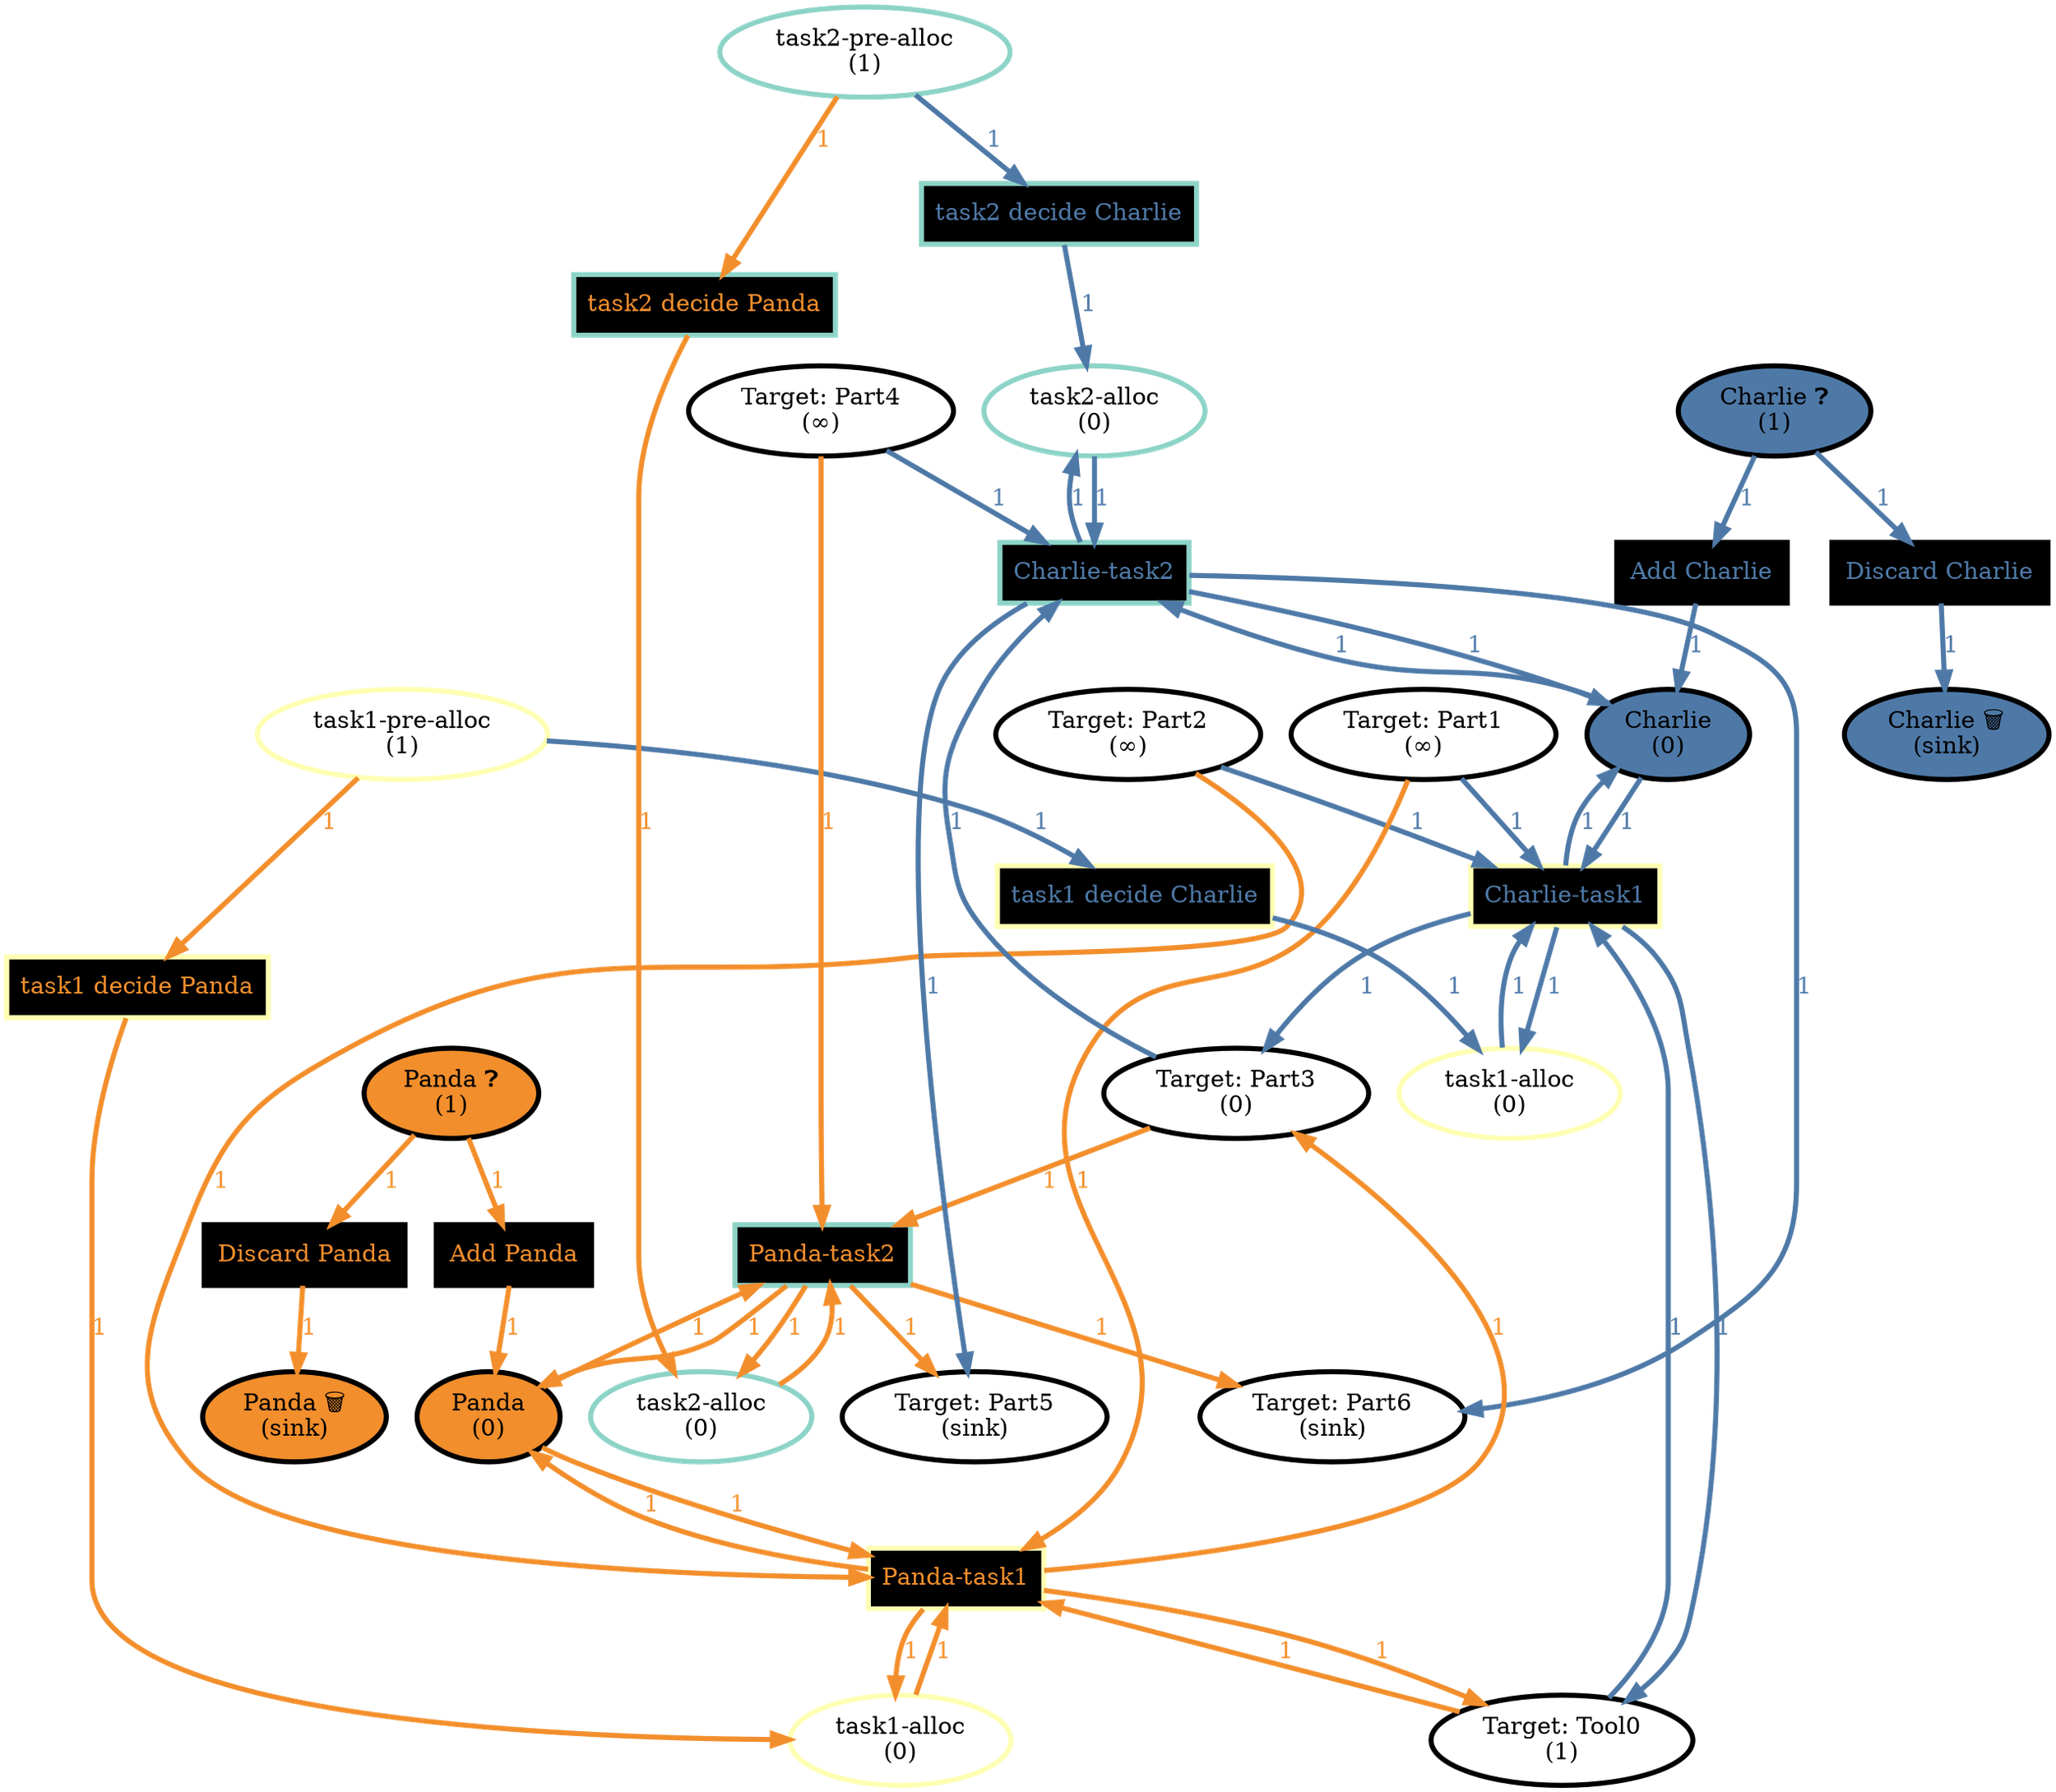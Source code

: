 digraph Job_1 {
bgcolor="transparent"
// Place task2-pre-alloc
	231703034197717729378939719958756618499 [label="task2-pre-alloc\n(1)",style=filled,fillcolor="#FFFFFF",color="#8DD3C7",penwidth=3];
// Place task1-pre-alloc
	293445937931044712855888963954821821735 [label="task1-pre-alloc\n(1)",style=filled,fillcolor="#FFFFFF",color="#FFFFB3",penwidth=3];
// Place task1-alloc
	38500616395487211644097207521929672683 [label="task1-alloc\n(0)",style=filled,fillcolor="#FFFFFF",color="#FFFFB3",penwidth=3];
// Place task1-alloc
	98524386485318846488555114807017990030 [label="task1-alloc\n(0)",style=filled,fillcolor="#FFFFFF",color="#FFFFB3",penwidth=3];
// Place Target: Part5
	90844533266701799750130137770252054528 [label="Target: Part5\n(sink)",style=filled,fillcolor="#FFFFFF",color="#000000",penwidth=3];
// Place Target: Part4
	142459849210993174094700645699225038300 [label="Target: Part4\n(∞)",style=filled,fillcolor="#FFFFFF",color="#000000",penwidth=3];
// Place Charlie 🗑️
	106652252217003888055740907368977901568 [label="Charlie 🗑️\n(sink)",style=filled,fillcolor="#4E79A7",color="#000000",penwidth=3];
// Place Panda 🗑️
	82398175335780032484215495394055018616 [label="Panda 🗑️\n(sink)",style=filled,fillcolor="#F28E2C",color="#000000",penwidth=3];
// Place Panda
	152803544807655277906882134452255225674 [label="Panda\n(0)",style=filled,fillcolor="#F28E2C",color="#000000",penwidth=3];
// Place Charlie
	298631617679198825398457749805006775566 [label="Charlie\n(0)",style=filled,fillcolor="#4E79A7",color="#000000",penwidth=3];
// Place Target: Part2
	193956828042312467836995133589368714822 [label="Target: Part2\n(∞)",style=filled,fillcolor="#FFFFFF",color="#000000",penwidth=3];
// Place Target: Part6
	187402751734631271095041558365610171572 [label="Target: Part6\n(sink)",style=filled,fillcolor="#FFFFFF",color="#000000",penwidth=3];
// Place Target: Part1
	254002644165917391391945531604011300459 [label="Target: Part1\n(∞)",style=filled,fillcolor="#FFFFFF",color="#000000",penwidth=3];
// Place Charlie ❓
	230705061174155056611974449239762717113 [label="Charlie ❓\n(1)",style=filled,fillcolor="#4E79A7",color="#000000",penwidth=3];
// Place task2-alloc
	53310004607136979041945112326235032949 [label="task2-alloc\n(0)",style=filled,fillcolor="#FFFFFF",color="#8DD3C7",penwidth=3];
// Place Target: Tool0
	127951187375872330854701493473179636882 [label="Target: Tool0\n(1)",style=filled,fillcolor="#FFFFFF",color="#000000",penwidth=3];
// Place Target: Part3
	123968120534618479548210759776244185696 [label="Target: Part3\n(0)",style=filled,fillcolor="#FFFFFF",color="#000000",penwidth=3];
// Place Panda ❓
	22933856995497638802605668287469097302 [label="Panda ❓\n(1)",style=filled,fillcolor="#F28E2C",color="#000000",penwidth=3];
// Place task2-alloc
	105906152956403211435023890360958320313 [label="task2-alloc\n(0)",style=filled,fillcolor="#FFFFFF",color="#8DD3C7",penwidth=3];
// Transition Panda-task2
	242980261049225921174344736825293054901 [label="Panda-task2",shape=box,style=filled,fillcolor="#000000",fontcolor="#F28E2C",color="#8DD3C7",penwidth=3];
// Transition task1 decide Charlie
	259840196407499322368892264640654902092 [label="task1 decide Charlie",shape=box,style=filled,fillcolor="#000000",fontcolor="#4E79A7",color="#FFFFB3",penwidth=3];
// Transition task2 decide Charlie
	39277809310119019845678475618626472826 [label="task2 decide Charlie",shape=box,style=filled,fillcolor="#000000",fontcolor="#4E79A7",color="#8DD3C7",penwidth=3];
// Transition Add Charlie
	148300428012062751678168106377003668949 [label="Add Charlie",shape=box,style=filled,fillcolor="#000000",fontcolor="#4E79A7",color="#000000",penwidth=3];
// Transition Charlie-task2
	310181394539111146843800476490356878052 [label="Charlie-task2",shape=box,style=filled,fillcolor="#000000",fontcolor="#4E79A7",color="#8DD3C7",penwidth=3];
// Transition task2 decide Panda
	150770390076877269135105537528708728876 [label="task2 decide Panda",shape=box,style=filled,fillcolor="#000000",fontcolor="#F28E2C",color="#8DD3C7",penwidth=3];
// Transition Charlie-task1
	216142742373061552038161261292972496398 [label="Charlie-task1",shape=box,style=filled,fillcolor="#000000",fontcolor="#4E79A7",color="#FFFFB3",penwidth=3];
// Transition task1 decide Panda
	67386562441951457123582961144098014063 [label="task1 decide Panda",shape=box,style=filled,fillcolor="#000000",fontcolor="#F28E2C",color="#FFFFB3",penwidth=3];
// Transition Add Panda
	287583089398197682125023625126588004370 [label="Add Panda",shape=box,style=filled,fillcolor="#000000",fontcolor="#F28E2C",color="#000000",penwidth=3];
// Transition Discard Panda
	283681258004171765011398281266203859904 [label="Discard Panda",shape=box,style=filled,fillcolor="#000000",fontcolor="#F28E2C",color="#000000",penwidth=3];
// Transition Panda-task1
	218909834515269189836140238460059274044 [label="Panda-task1",shape=box,style=filled,fillcolor="#000000",fontcolor="#F28E2C",color="#FFFFB3",penwidth=3];
// Transition Discard Charlie
	288771447117778542249517800766356192161 [label="Discard Charlie",shape=box,style=filled,fillcolor="#000000",fontcolor="#4E79A7",color="#000000",penwidth=3];
	105906152956403211435023890360958320313 -> 242980261049225921174344736825293054901 [label="1",color="#F28E2C",fontcolor="#F28E2C",penwidth=3];
	142459849210993174094700645699225038300 -> 242980261049225921174344736825293054901 [label="1",color="#F28E2C",fontcolor="#F28E2C",penwidth=3];
	123968120534618479548210759776244185696 -> 242980261049225921174344736825293054901 [label="1",color="#F28E2C",fontcolor="#F28E2C",penwidth=3];
	152803544807655277906882134452255225674 -> 242980261049225921174344736825293054901 [label="1",color="#F28E2C",fontcolor="#F28E2C",penwidth=3];
	242980261049225921174344736825293054901 -> 90844533266701799750130137770252054528 [label="1",color="#F28E2C",fontcolor="#F28E2C",penwidth=3];
	242980261049225921174344736825293054901 -> 187402751734631271095041558365610171572 [label="1",color="#F28E2C",fontcolor="#F28E2C",penwidth=3];
	242980261049225921174344736825293054901 -> 152803544807655277906882134452255225674 [label="1",color="#F28E2C",fontcolor="#F28E2C",penwidth=3];
	242980261049225921174344736825293054901 -> 105906152956403211435023890360958320313 [label="1",color="#F28E2C",fontcolor="#F28E2C",penwidth=3];
	293445937931044712855888963954821821735 -> 259840196407499322368892264640654902092 [label="1",color="#4E79A7",fontcolor="#4E79A7",penwidth=3];
	259840196407499322368892264640654902092 -> 38500616395487211644097207521929672683 [label="1",color="#4E79A7",fontcolor="#4E79A7",penwidth=3];
	231703034197717729378939719958756618499 -> 39277809310119019845678475618626472826 [label="1",color="#4E79A7",fontcolor="#4E79A7",penwidth=3];
	39277809310119019845678475618626472826 -> 53310004607136979041945112326235032949 [label="1",color="#4E79A7",fontcolor="#4E79A7",penwidth=3];
	230705061174155056611974449239762717113 -> 148300428012062751678168106377003668949 [label="1",color="#4E79A7",fontcolor="#4E79A7",penwidth=3];
	148300428012062751678168106377003668949 -> 298631617679198825398457749805006775566 [label="1",color="#4E79A7",fontcolor="#4E79A7",penwidth=3];
	53310004607136979041945112326235032949 -> 310181394539111146843800476490356878052 [label="1",color="#4E79A7",fontcolor="#4E79A7",penwidth=3];
	298631617679198825398457749805006775566 -> 310181394539111146843800476490356878052 [label="1",color="#4E79A7",fontcolor="#4E79A7",penwidth=3];
	142459849210993174094700645699225038300 -> 310181394539111146843800476490356878052 [label="1",color="#4E79A7",fontcolor="#4E79A7",penwidth=3];
	123968120534618479548210759776244185696 -> 310181394539111146843800476490356878052 [label="1",color="#4E79A7",fontcolor="#4E79A7",penwidth=3];
	310181394539111146843800476490356878052 -> 90844533266701799750130137770252054528 [label="1",color="#4E79A7",fontcolor="#4E79A7",penwidth=3];
	310181394539111146843800476490356878052 -> 298631617679198825398457749805006775566 [label="1",color="#4E79A7",fontcolor="#4E79A7",penwidth=3];
	310181394539111146843800476490356878052 -> 187402751734631271095041558365610171572 [label="1",color="#4E79A7",fontcolor="#4E79A7",penwidth=3];
	310181394539111146843800476490356878052 -> 53310004607136979041945112326235032949 [label="1",color="#4E79A7",fontcolor="#4E79A7",penwidth=3];
	231703034197717729378939719958756618499 -> 150770390076877269135105537528708728876 [label="1",color="#F28E2C",fontcolor="#F28E2C",penwidth=3];
	150770390076877269135105537528708728876 -> 105906152956403211435023890360958320313 [label="1",color="#F28E2C",fontcolor="#F28E2C",penwidth=3];
	193956828042312467836995133589368714822 -> 216142742373061552038161261292972496398 [label="1",color="#4E79A7",fontcolor="#4E79A7",penwidth=3];
	38500616395487211644097207521929672683 -> 216142742373061552038161261292972496398 [label="1",color="#4E79A7",fontcolor="#4E79A7",penwidth=3];
	254002644165917391391945531604011300459 -> 216142742373061552038161261292972496398 [label="1",color="#4E79A7",fontcolor="#4E79A7",penwidth=3];
	127951187375872330854701493473179636882 -> 216142742373061552038161261292972496398 [label="1",color="#4E79A7",fontcolor="#4E79A7",penwidth=3];
	298631617679198825398457749805006775566 -> 216142742373061552038161261292972496398 [label="1",color="#4E79A7",fontcolor="#4E79A7",penwidth=3];
	216142742373061552038161261292972496398 -> 38500616395487211644097207521929672683 [label="1",color="#4E79A7",fontcolor="#4E79A7",penwidth=3];
	216142742373061552038161261292972496398 -> 123968120534618479548210759776244185696 [label="1",color="#4E79A7",fontcolor="#4E79A7",penwidth=3];
	216142742373061552038161261292972496398 -> 127951187375872330854701493473179636882 [label="1",color="#4E79A7",fontcolor="#4E79A7",penwidth=3];
	216142742373061552038161261292972496398 -> 298631617679198825398457749805006775566 [label="1",color="#4E79A7",fontcolor="#4E79A7",penwidth=3];
	293445937931044712855888963954821821735 -> 67386562441951457123582961144098014063 [label="1",color="#F28E2C",fontcolor="#F28E2C",penwidth=3];
	67386562441951457123582961144098014063 -> 98524386485318846488555114807017990030 [label="1",color="#F28E2C",fontcolor="#F28E2C",penwidth=3];
	22933856995497638802605668287469097302 -> 287583089398197682125023625126588004370 [label="1",color="#F28E2C",fontcolor="#F28E2C",penwidth=3];
	287583089398197682125023625126588004370 -> 152803544807655277906882134452255225674 [label="1",color="#F28E2C",fontcolor="#F28E2C",penwidth=3];
	22933856995497638802605668287469097302 -> 283681258004171765011398281266203859904 [label="1",color="#F28E2C",fontcolor="#F28E2C",penwidth=3];
	283681258004171765011398281266203859904 -> 82398175335780032484215495394055018616 [label="1",color="#F28E2C",fontcolor="#F28E2C",penwidth=3];
	193956828042312467836995133589368714822 -> 218909834515269189836140238460059274044 [label="1",color="#F28E2C",fontcolor="#F28E2C",penwidth=3];
	254002644165917391391945531604011300459 -> 218909834515269189836140238460059274044 [label="1",color="#F28E2C",fontcolor="#F28E2C",penwidth=3];
	127951187375872330854701493473179636882 -> 218909834515269189836140238460059274044 [label="1",color="#F28E2C",fontcolor="#F28E2C",penwidth=3];
	98524386485318846488555114807017990030 -> 218909834515269189836140238460059274044 [label="1",color="#F28E2C",fontcolor="#F28E2C",penwidth=3];
	152803544807655277906882134452255225674 -> 218909834515269189836140238460059274044 [label="1",color="#F28E2C",fontcolor="#F28E2C",penwidth=3];
	218909834515269189836140238460059274044 -> 123968120534618479548210759776244185696 [label="1",color="#F28E2C",fontcolor="#F28E2C",penwidth=3];
	218909834515269189836140238460059274044 -> 98524386485318846488555114807017990030 [label="1",color="#F28E2C",fontcolor="#F28E2C",penwidth=3];
	218909834515269189836140238460059274044 -> 127951187375872330854701493473179636882 [label="1",color="#F28E2C",fontcolor="#F28E2C",penwidth=3];
	218909834515269189836140238460059274044 -> 152803544807655277906882134452255225674 [label="1",color="#F28E2C",fontcolor="#F28E2C",penwidth=3];
	230705061174155056611974449239762717113 -> 288771447117778542249517800766356192161 [label="1",color="#4E79A7",fontcolor="#4E79A7",penwidth=3];
	288771447117778542249517800766356192161 -> 106652252217003888055740907368977901568 [label="1",color="#4E79A7",fontcolor="#4E79A7",penwidth=3];
overlap=false
}